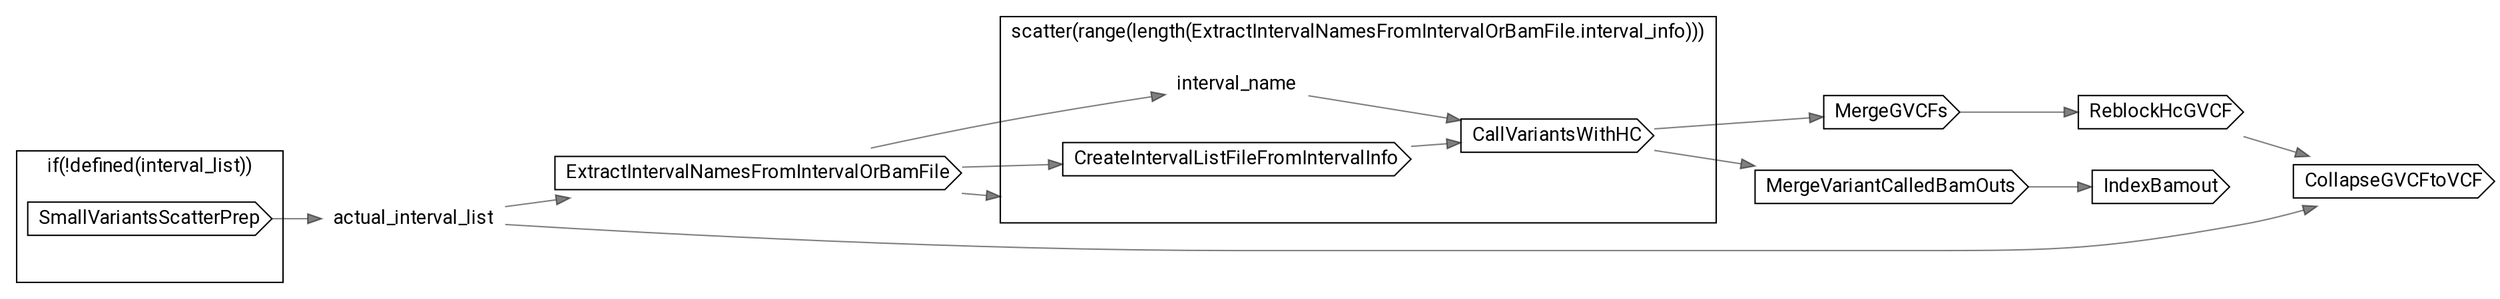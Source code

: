 // CallVariantsWithHaplotypeCaller
digraph {
	compound=true rankdir=LR
	node [fontname=Roboto]
	edge [color="#00000080"]
	subgraph "cluster-if-L46C5" {
		fontname=Roboto label="if(!defined(interval_list))" rank=same
		"call-SmallVariantsScatterPrep" [label=SmallVariantsScatterPrep shape=cds]
		"if-L46C5" [label="" height=0 margin=0 style=invis width=0]
	}
	"decl-actual_interval_list" [label=actual_interval_list shape=plaintext]
	"call-ExtractIntervalNamesFromIntervalOrBamFile" [label=ExtractIntervalNamesFromIntervalOrBamFile shape=cds]
	subgraph "cluster-scatter-L67C5-idx_1" {
		fontname=Roboto label="scatter(range(length(ExtractIntervalNamesFromIntervalOrBamFile.interval_info)))" rank=same
		"decl-interval_name" [label=interval_name shape=plaintext]
		"call-CreateIntervalListFileFromIntervalInfo" [label=CreateIntervalListFileFromIntervalInfo shape=cds]
		"call-CallVariantsWithHC" [label=CallVariantsWithHC shape=cds]
		"scatter-L67C5-idx_1" [label="" height=0 margin=0 style=invis width=0]
	}
	"call-MergeGVCFs" [label=MergeGVCFs shape=cds]
	"call-MergeVariantCalledBamOuts" [label=MergeVariantCalledBamOuts shape=cds]
	"call-IndexBamout" [label=IndexBamout shape=cds]
	"call-ReblockHcGVCF" [label=ReblockHcGVCF shape=cds]
	"call-CollapseGVCFtoVCF" [label=CollapseGVCFtoVCF shape=cds]
	"call-SmallVariantsScatterPrep" -> "decl-actual_interval_list"
	"decl-actual_interval_list" -> "call-ExtractIntervalNamesFromIntervalOrBamFile"
	"call-ExtractIntervalNamesFromIntervalOrBamFile" -> "scatter-L67C5-idx_1" [lhead="cluster-scatter-L67C5-idx_1"]
	"call-ExtractIntervalNamesFromIntervalOrBamFile" -> "decl-interval_name"
	"call-ExtractIntervalNamesFromIntervalOrBamFile" -> "call-CreateIntervalListFileFromIntervalInfo"
	"decl-interval_name" -> "call-CallVariantsWithHC"
	"call-CreateIntervalListFileFromIntervalInfo" -> "call-CallVariantsWithHC"
	"call-CallVariantsWithHC" -> "call-MergeGVCFs"
	"call-CallVariantsWithHC" -> "call-MergeVariantCalledBamOuts"
	"call-MergeVariantCalledBamOuts" -> "call-IndexBamout"
	"call-MergeGVCFs" -> "call-ReblockHcGVCF"
	"call-ReblockHcGVCF" -> "call-CollapseGVCFtoVCF"
	"decl-actual_interval_list" -> "call-CollapseGVCFtoVCF"
}
